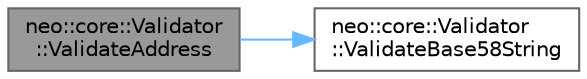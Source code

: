 digraph "neo::core::Validator::ValidateAddress"
{
 // LATEX_PDF_SIZE
  bgcolor="transparent";
  edge [fontname=Helvetica,fontsize=10,labelfontname=Helvetica,labelfontsize=10];
  node [fontname=Helvetica,fontsize=10,shape=box,height=0.2,width=0.4];
  rankdir="LR";
  Node1 [id="Node000001",label="neo::core::Validator\l::ValidateAddress",height=0.2,width=0.4,color="gray40", fillcolor="grey60", style="filled", fontcolor="black",tooltip=" "];
  Node1 -> Node2 [id="edge1_Node000001_Node000002",color="steelblue1",style="solid",tooltip=" "];
  Node2 [id="Node000002",label="neo::core::Validator\l::ValidateBase58String",height=0.2,width=0.4,color="grey40", fillcolor="white", style="filled",URL="$classneo_1_1core_1_1_validator.html#a1d7e2e85e2c9302499b624a52dcca6fb",tooltip=" "];
}
